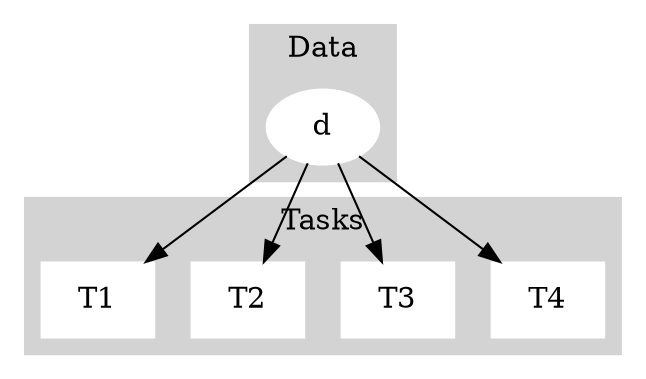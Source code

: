 digraph parall_diverse_tasks {

rankdir=TD;
splines=line;
concentrate=true;

subgraph cluster_d {
    label="Data";
    style=filled; color=lightgrey;
    node [style=filled, color=white];
    d;
}

subgraph cluster_t {
    label="Tasks";
    style=filled; color=lightgrey;
    node [shape=box, style=filled, color=white];
    t1 [label="T1"];
    t2 [label="T2"];
    t3 [label="T3"];
    t4 [label="T4"];
    {rank=same; t1, t2, t3, t4;}
    t1 -> t2 -> t3 -> t4 [style=invis];
}

d -> {t1 t2 t3 t4};

}